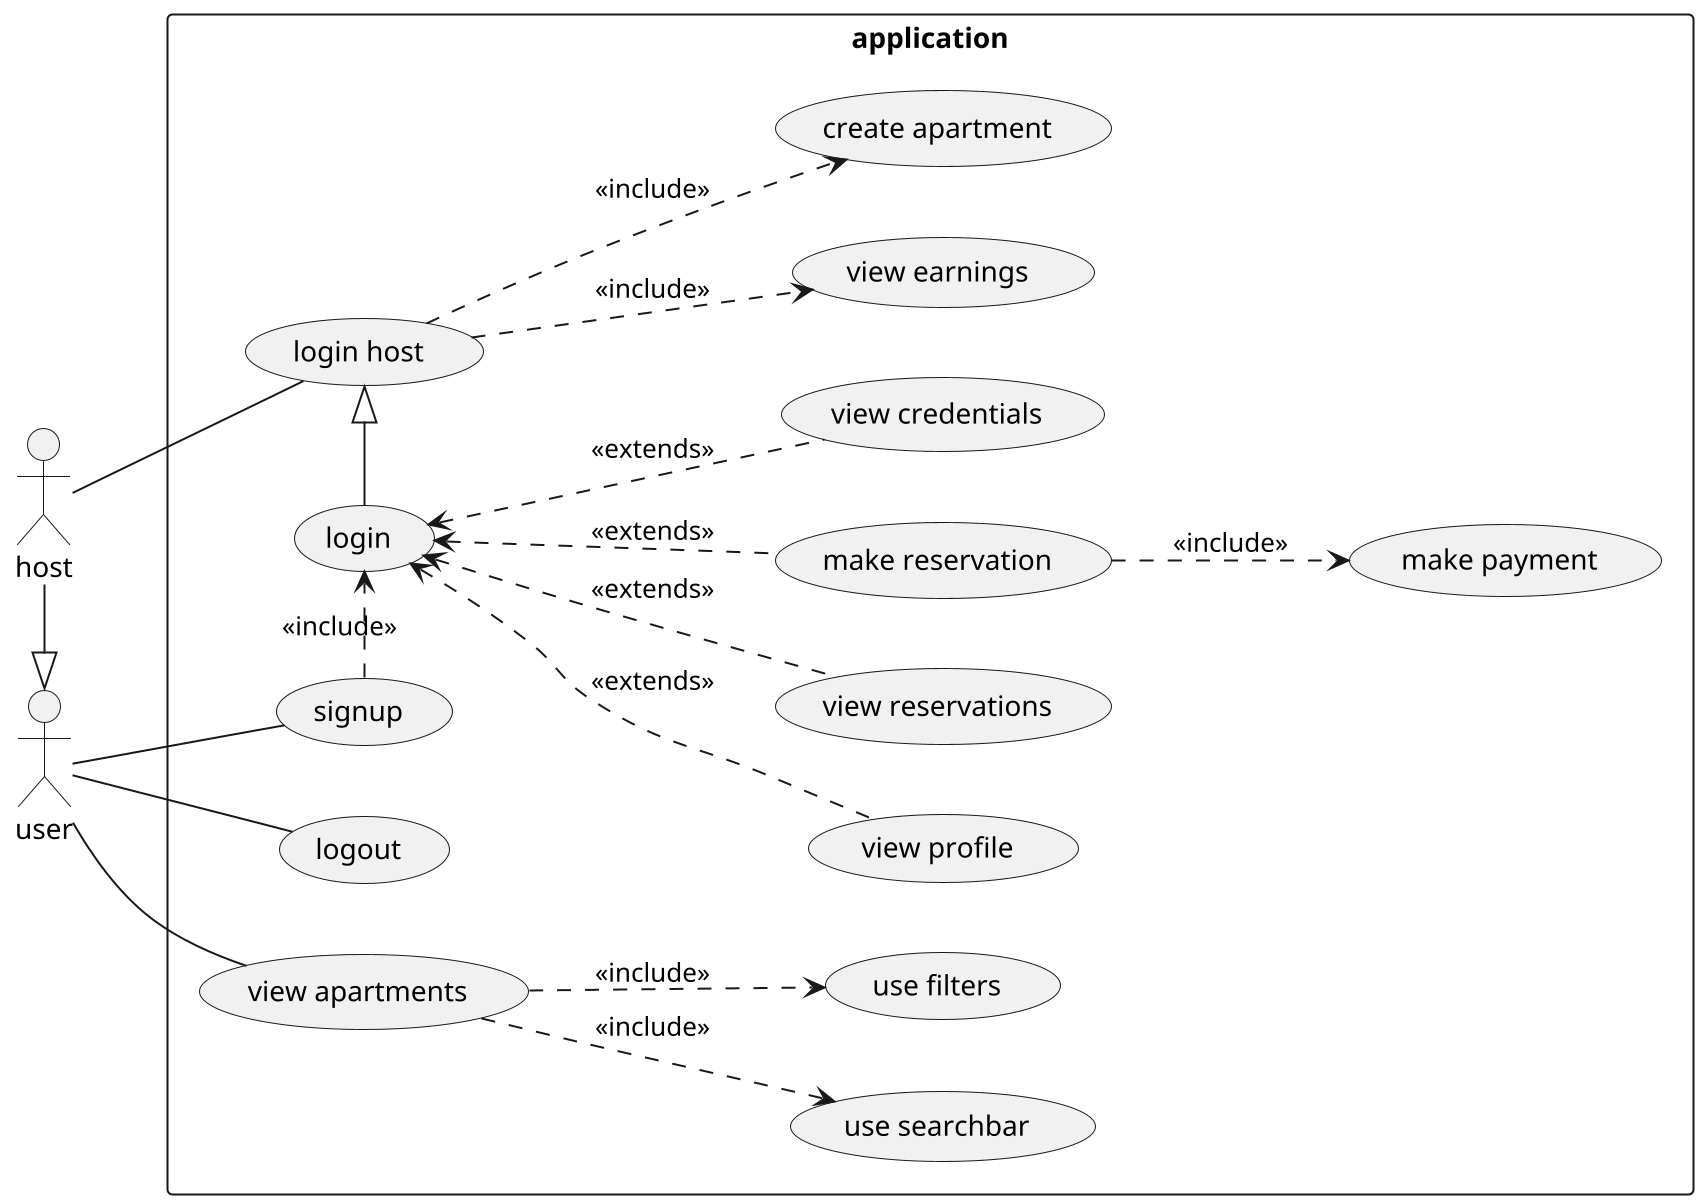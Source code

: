 @startuml useraccess
scale 2
left to right direction
skinparam packageStyle rect

:user:
:host:

rectangle "application" {



    host -|> user
    
    (user) -- (signup)      
    (user) -- (logout)  
    (user) -- (view apartments)
    host -- (login host)

    signup .>  (login): <<include>>

    login <.. (make reservation): <<extends>>
    (make reservation) ..> (make payment): <<include>>
    login <.. (view credentials): <<extends>>
    login <.. (view profile): <<extends>>
    login <.. (view reservations): <<extends>>

    login -|> (login host)
    (login host) ..> (view earnings): <<include>>
    (login host) ..> (create apartment): <<include>>

    (view apartments) ..> (use searchbar): <<include>>
    (view apartments) ..> (use filters): <<include>>

    
    
}

@enduml